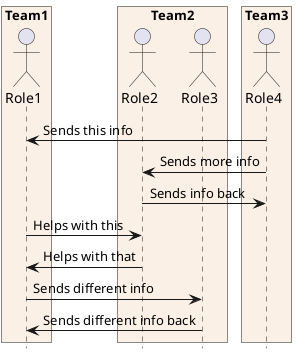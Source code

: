 @startuml
hide footbox
box "Team1" #linen
actor Role1
end box

box "Team2" #linen
actor Role2
actor Role3
end box

box "Team3" #linen
actor Role4
end box

Role4 -> Role1 : Sends this info
Role4 -> Role2 : Sends more info
Role2 -> Role4 : Sends info back
Role1 -> Role2 : Helps with this
Role2 -> Role1 : Helps with that
Role1 -> Role3 : Sends different info
Role3 -> Role1 : Sends different info back

@enduml